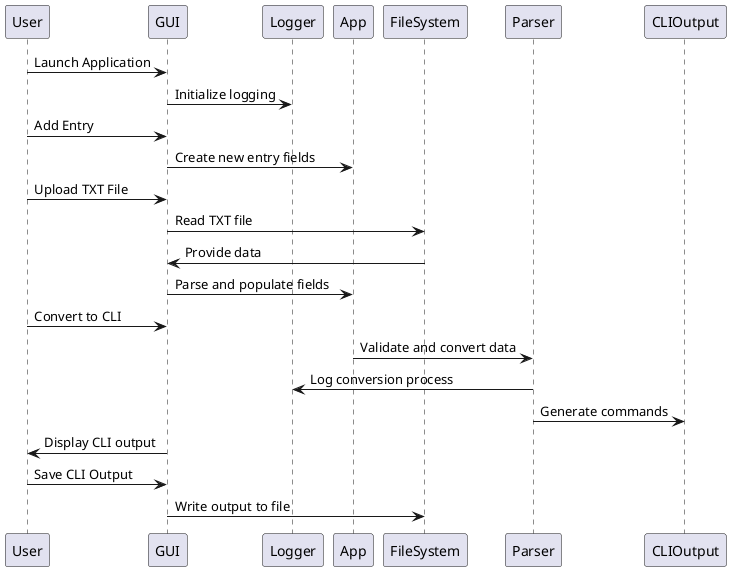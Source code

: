 ```uml
@startuml

User -> GUI: Launch Application
GUI -> Logger: Initialize logging
User -> GUI: Add Entry
GUI -> App: Create new entry fields
User -> GUI: Upload TXT File
GUI -> FileSystem: Read TXT file
FileSystem -> GUI: Provide data
GUI -> App: Parse and populate fields
User -> GUI: Convert to CLI
App -> Parser: Validate and convert data
Parser -> Logger: Log conversion process
Parser -> CLIOutput: Generate commands
GUI -> User: Display CLI output
User -> GUI: Save CLI Output
GUI -> FileSystem: Write output to file

@enduml
```

